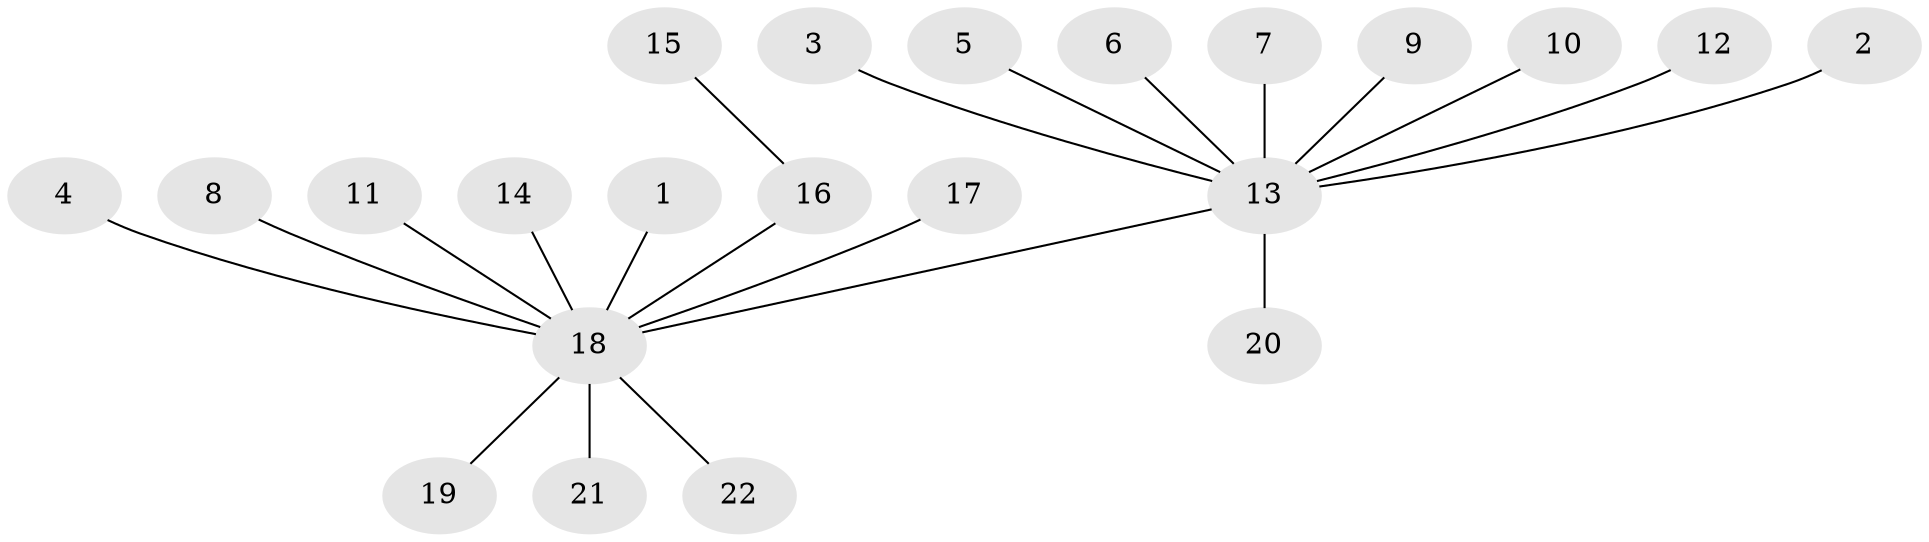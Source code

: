 // original degree distribution, {15: 0.014925373134328358, 16: 0.014925373134328358, 4: 0.05970149253731343, 2: 0.208955223880597, 1: 0.6268656716417911, 3: 0.05970149253731343, 7: 0.014925373134328358}
// Generated by graph-tools (version 1.1) at 2025/36/03/04/25 23:36:48]
// undirected, 22 vertices, 21 edges
graph export_dot {
  node [color=gray90,style=filled];
  1;
  2;
  3;
  4;
  5;
  6;
  7;
  8;
  9;
  10;
  11;
  12;
  13;
  14;
  15;
  16;
  17;
  18;
  19;
  20;
  21;
  22;
  1 -- 18 [weight=1.0];
  2 -- 13 [weight=1.0];
  3 -- 13 [weight=1.0];
  4 -- 18 [weight=1.0];
  5 -- 13 [weight=1.0];
  6 -- 13 [weight=1.0];
  7 -- 13 [weight=1.0];
  8 -- 18 [weight=1.0];
  9 -- 13 [weight=1.0];
  10 -- 13 [weight=1.0];
  11 -- 18 [weight=1.0];
  12 -- 13 [weight=1.0];
  13 -- 18 [weight=1.0];
  13 -- 20 [weight=1.0];
  14 -- 18 [weight=1.0];
  15 -- 16 [weight=1.0];
  16 -- 18 [weight=1.0];
  17 -- 18 [weight=1.0];
  18 -- 19 [weight=1.0];
  18 -- 21 [weight=1.0];
  18 -- 22 [weight=1.0];
}

